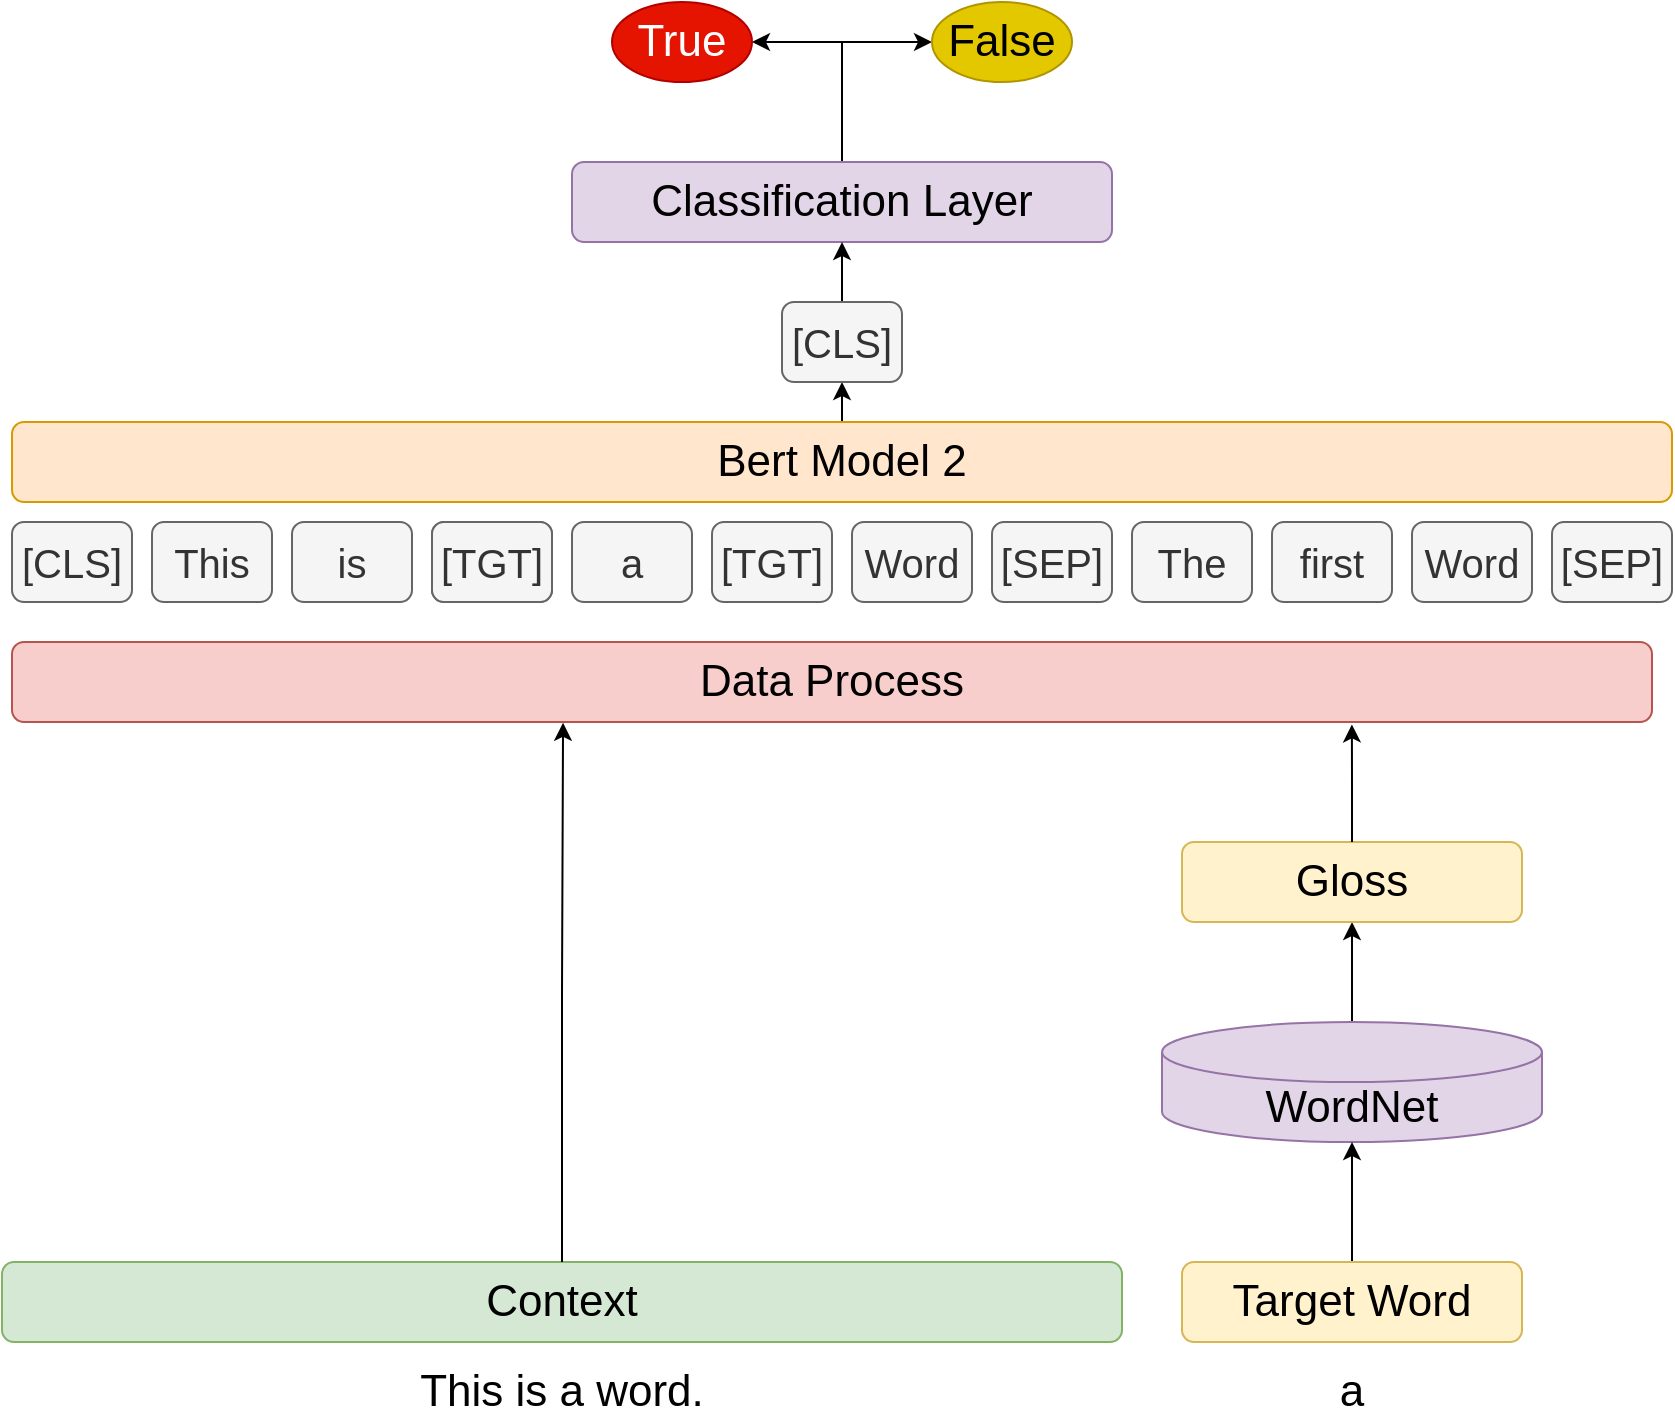 <mxfile version="22.1.7" type="github">
  <diagram name="第 1 页" id="cvJg5r2_bGF5AAVTMP5e">
    <mxGraphModel dx="1050" dy="1703" grid="1" gridSize="10" guides="1" tooltips="1" connect="1" arrows="1" fold="1" page="1" pageScale="1" pageWidth="827" pageHeight="1169" math="0" shadow="0">
      <root>
        <mxCell id="0" />
        <mxCell id="1" parent="0" />
        <mxCell id="7bbPv3pXGXziI5p-zt5V-1" value="&lt;font style=&quot;font-size: 22px;&quot;&gt;Context&lt;/font&gt;" style="rounded=1;whiteSpace=wrap;html=1;fillColor=#d5e8d4;strokeColor=#82b366;" vertex="1" parent="1">
          <mxGeometry x="175" y="510" width="560" height="40" as="geometry" />
        </mxCell>
        <mxCell id="7bbPv3pXGXziI5p-zt5V-44" style="edgeStyle=orthogonalEdgeStyle;rounded=0;orthogonalLoop=1;jettySize=auto;html=1;exitX=0.5;exitY=0;exitDx=0;exitDy=0;entryX=0.5;entryY=1;entryDx=0;entryDy=0;" edge="1" parent="1" source="7bbPv3pXGXziI5p-zt5V-2" target="7bbPv3pXGXziI5p-zt5V-42">
          <mxGeometry relative="1" as="geometry" />
        </mxCell>
        <mxCell id="7bbPv3pXGXziI5p-zt5V-2" value="&lt;font style=&quot;font-size: 22px;&quot;&gt;Bert Model 2&lt;/font&gt;" style="rounded=1;whiteSpace=wrap;html=1;fillColor=#ffe6cc;strokeColor=#d79b00;" vertex="1" parent="1">
          <mxGeometry x="180" y="90" width="830" height="40" as="geometry" />
        </mxCell>
        <mxCell id="7bbPv3pXGXziI5p-zt5V-8" value="" style="edgeStyle=orthogonalEdgeStyle;rounded=0;orthogonalLoop=1;jettySize=auto;html=1;" edge="1" parent="1" source="7bbPv3pXGXziI5p-zt5V-4" target="7bbPv3pXGXziI5p-zt5V-7">
          <mxGeometry relative="1" as="geometry" />
        </mxCell>
        <mxCell id="7bbPv3pXGXziI5p-zt5V-4" value="&lt;font style=&quot;font-size: 22px;&quot;&gt;WordNet&lt;/font&gt;" style="shape=cylinder3;whiteSpace=wrap;html=1;boundedLbl=1;backgroundOutline=1;size=15;fillColor=#e1d5e7;strokeColor=#9673a6;" vertex="1" parent="1">
          <mxGeometry x="755" y="390" width="190" height="60" as="geometry" />
        </mxCell>
        <mxCell id="7bbPv3pXGXziI5p-zt5V-5" value="" style="edgeStyle=orthogonalEdgeStyle;rounded=0;orthogonalLoop=1;jettySize=auto;html=1;" edge="1" parent="1" source="7bbPv3pXGXziI5p-zt5V-6" target="7bbPv3pXGXziI5p-zt5V-4">
          <mxGeometry relative="1" as="geometry" />
        </mxCell>
        <mxCell id="7bbPv3pXGXziI5p-zt5V-6" value="&lt;font style=&quot;font-size: 22px;&quot;&gt;Target Word&lt;/font&gt;" style="rounded=1;whiteSpace=wrap;html=1;fillColor=#fff2cc;strokeColor=#d6b656;" vertex="1" parent="1">
          <mxGeometry x="765" y="510" width="170" height="40" as="geometry" />
        </mxCell>
        <mxCell id="7bbPv3pXGXziI5p-zt5V-7" value="&lt;font style=&quot;font-size: 22px;&quot;&gt;Gloss&lt;/font&gt;" style="rounded=1;whiteSpace=wrap;html=1;fillColor=#fff2cc;strokeColor=#d6b656;" vertex="1" parent="1">
          <mxGeometry x="765" y="300" width="170" height="40" as="geometry" />
        </mxCell>
        <mxCell id="7bbPv3pXGXziI5p-zt5V-11" value="&lt;font style=&quot;font-size: 20px;&quot;&gt;[CLS]&lt;/font&gt;" style="rounded=1;whiteSpace=wrap;html=1;fillColor=#f5f5f5;fontColor=#333333;strokeColor=#666666;" vertex="1" parent="1">
          <mxGeometry x="180" y="140" width="60" height="40" as="geometry" />
        </mxCell>
        <mxCell id="7bbPv3pXGXziI5p-zt5V-12" value="&lt;font style=&quot;font-size: 20px;&quot;&gt;This&lt;/font&gt;" style="rounded=1;whiteSpace=wrap;html=1;fillColor=#f5f5f5;fontColor=#333333;strokeColor=#666666;" vertex="1" parent="1">
          <mxGeometry x="250" y="140" width="60" height="40" as="geometry" />
        </mxCell>
        <mxCell id="7bbPv3pXGXziI5p-zt5V-13" value="&lt;font style=&quot;font-size: 20px;&quot;&gt;is&lt;/font&gt;" style="rounded=1;whiteSpace=wrap;html=1;fillColor=#f5f5f5;fontColor=#333333;strokeColor=#666666;" vertex="1" parent="1">
          <mxGeometry x="320" y="140" width="60" height="40" as="geometry" />
        </mxCell>
        <mxCell id="7bbPv3pXGXziI5p-zt5V-14" value="&lt;font style=&quot;font-size: 20px;&quot;&gt;[TGT]&lt;/font&gt;" style="rounded=1;whiteSpace=wrap;html=1;fillColor=#f5f5f5;fontColor=#333333;strokeColor=#666666;" vertex="1" parent="1">
          <mxGeometry x="390" y="140" width="60" height="40" as="geometry" />
        </mxCell>
        <mxCell id="7bbPv3pXGXziI5p-zt5V-15" value="&lt;font style=&quot;font-size: 20px;&quot;&gt;a&lt;/font&gt;" style="rounded=1;whiteSpace=wrap;html=1;fillColor=#f5f5f5;fontColor=#333333;strokeColor=#666666;" vertex="1" parent="1">
          <mxGeometry x="460" y="140" width="60" height="40" as="geometry" />
        </mxCell>
        <mxCell id="7bbPv3pXGXziI5p-zt5V-16" value="&lt;font style=&quot;font-size: 20px;&quot;&gt;[TGT]&lt;/font&gt;" style="rounded=1;whiteSpace=wrap;html=1;fillColor=#f5f5f5;fontColor=#333333;strokeColor=#666666;" vertex="1" parent="1">
          <mxGeometry x="390" y="140" width="60" height="40" as="geometry" />
        </mxCell>
        <mxCell id="7bbPv3pXGXziI5p-zt5V-18" value="&lt;font style=&quot;font-size: 20px;&quot;&gt;[TGT]&lt;/font&gt;" style="rounded=1;whiteSpace=wrap;html=1;fillColor=#f5f5f5;fontColor=#333333;strokeColor=#666666;" vertex="1" parent="1">
          <mxGeometry x="530" y="140" width="60" height="40" as="geometry" />
        </mxCell>
        <mxCell id="7bbPv3pXGXziI5p-zt5V-19" value="&lt;font style=&quot;font-size: 20px;&quot;&gt;Word&lt;/font&gt;" style="rounded=1;whiteSpace=wrap;html=1;fillColor=#f5f5f5;fontColor=#333333;strokeColor=#666666;" vertex="1" parent="1">
          <mxGeometry x="600" y="140" width="60" height="40" as="geometry" />
        </mxCell>
        <mxCell id="7bbPv3pXGXziI5p-zt5V-20" value="&lt;span style=&quot;font-size: 20px;&quot;&gt;[SEP]&lt;/span&gt;" style="rounded=1;whiteSpace=wrap;html=1;fillColor=#f5f5f5;fontColor=#333333;strokeColor=#666666;" vertex="1" parent="1">
          <mxGeometry x="670" y="140" width="60" height="40" as="geometry" />
        </mxCell>
        <mxCell id="7bbPv3pXGXziI5p-zt5V-21" value="&lt;font style=&quot;font-size: 20px;&quot;&gt;The&lt;/font&gt;" style="rounded=1;whiteSpace=wrap;html=1;fillColor=#f5f5f5;fontColor=#333333;strokeColor=#666666;" vertex="1" parent="1">
          <mxGeometry x="740" y="140" width="60" height="40" as="geometry" />
        </mxCell>
        <mxCell id="7bbPv3pXGXziI5p-zt5V-22" value="&lt;font style=&quot;font-size: 20px;&quot;&gt;first&lt;/font&gt;" style="rounded=1;whiteSpace=wrap;html=1;fillColor=#f5f5f5;fontColor=#333333;strokeColor=#666666;" vertex="1" parent="1">
          <mxGeometry x="810" y="140" width="60" height="40" as="geometry" />
        </mxCell>
        <mxCell id="7bbPv3pXGXziI5p-zt5V-23" value="&lt;font style=&quot;font-size: 20px;&quot;&gt;Word&lt;/font&gt;" style="rounded=1;whiteSpace=wrap;html=1;fillColor=#f5f5f5;fontColor=#333333;strokeColor=#666666;" vertex="1" parent="1">
          <mxGeometry x="880" y="140" width="60" height="40" as="geometry" />
        </mxCell>
        <mxCell id="7bbPv3pXGXziI5p-zt5V-24" value="&lt;span style=&quot;font-size: 20px;&quot;&gt;[SEP]&lt;/span&gt;" style="rounded=1;whiteSpace=wrap;html=1;fillColor=#f5f5f5;fontColor=#333333;strokeColor=#666666;" vertex="1" parent="1">
          <mxGeometry x="950" y="140" width="60" height="40" as="geometry" />
        </mxCell>
        <mxCell id="7bbPv3pXGXziI5p-zt5V-35" value="&lt;font style=&quot;font-size: 22px;&quot;&gt;Data Process&lt;/font&gt;" style="rounded=1;whiteSpace=wrap;html=1;fillColor=#f8cecc;strokeColor=#b85450;" vertex="1" parent="1">
          <mxGeometry x="180" y="200" width="820" height="40" as="geometry" />
        </mxCell>
        <mxCell id="7bbPv3pXGXziI5p-zt5V-37" style="edgeStyle=orthogonalEdgeStyle;rounded=0;orthogonalLoop=1;jettySize=auto;html=1;exitX=0.5;exitY=0;exitDx=0;exitDy=0;entryX=0.336;entryY=1.01;entryDx=0;entryDy=0;entryPerimeter=0;" edge="1" parent="1" source="7bbPv3pXGXziI5p-zt5V-1" target="7bbPv3pXGXziI5p-zt5V-35">
          <mxGeometry relative="1" as="geometry" />
        </mxCell>
        <mxCell id="7bbPv3pXGXziI5p-zt5V-38" style="edgeStyle=orthogonalEdgeStyle;rounded=0;orthogonalLoop=1;jettySize=auto;html=1;exitX=0.5;exitY=0;exitDx=0;exitDy=0;entryX=0.817;entryY=1.03;entryDx=0;entryDy=0;entryPerimeter=0;" edge="1" parent="1" source="7bbPv3pXGXziI5p-zt5V-7" target="7bbPv3pXGXziI5p-zt5V-35">
          <mxGeometry relative="1" as="geometry" />
        </mxCell>
        <mxCell id="7bbPv3pXGXziI5p-zt5V-39" value="&lt;font style=&quot;font-size: 22px;&quot;&gt;This is a word.&lt;/font&gt;" style="text;html=1;strokeColor=none;fillColor=none;align=center;verticalAlign=middle;whiteSpace=wrap;rounded=0;" vertex="1" parent="1">
          <mxGeometry x="337" y="560" width="236" height="30" as="geometry" />
        </mxCell>
        <mxCell id="7bbPv3pXGXziI5p-zt5V-40" value="&lt;font style=&quot;font-size: 22px;&quot;&gt;a&lt;/font&gt;" style="text;html=1;strokeColor=none;fillColor=none;align=center;verticalAlign=middle;whiteSpace=wrap;rounded=0;" vertex="1" parent="1">
          <mxGeometry x="732" y="560" width="236" height="30" as="geometry" />
        </mxCell>
        <mxCell id="7bbPv3pXGXziI5p-zt5V-49" style="edgeStyle=orthogonalEdgeStyle;rounded=0;orthogonalLoop=1;jettySize=auto;html=1;exitX=0.5;exitY=0;exitDx=0;exitDy=0;entryX=1;entryY=0.5;entryDx=0;entryDy=0;" edge="1" parent="1" source="7bbPv3pXGXziI5p-zt5V-41" target="7bbPv3pXGXziI5p-zt5V-46">
          <mxGeometry relative="1" as="geometry" />
        </mxCell>
        <mxCell id="7bbPv3pXGXziI5p-zt5V-50" style="edgeStyle=orthogonalEdgeStyle;rounded=0;orthogonalLoop=1;jettySize=auto;html=1;exitX=0.5;exitY=0;exitDx=0;exitDy=0;entryX=0;entryY=0.5;entryDx=0;entryDy=0;" edge="1" parent="1" source="7bbPv3pXGXziI5p-zt5V-41" target="7bbPv3pXGXziI5p-zt5V-47">
          <mxGeometry relative="1" as="geometry" />
        </mxCell>
        <mxCell id="7bbPv3pXGXziI5p-zt5V-41" value="&lt;font style=&quot;font-size: 22px;&quot;&gt;Classification Layer&lt;/font&gt;" style="rounded=1;whiteSpace=wrap;html=1;fillColor=#e1d5e7;strokeColor=#9673a6;" vertex="1" parent="1">
          <mxGeometry x="460" y="-40" width="270" height="40" as="geometry" />
        </mxCell>
        <mxCell id="7bbPv3pXGXziI5p-zt5V-45" value="" style="edgeStyle=orthogonalEdgeStyle;rounded=0;orthogonalLoop=1;jettySize=auto;html=1;" edge="1" parent="1" source="7bbPv3pXGXziI5p-zt5V-42" target="7bbPv3pXGXziI5p-zt5V-41">
          <mxGeometry relative="1" as="geometry" />
        </mxCell>
        <mxCell id="7bbPv3pXGXziI5p-zt5V-42" value="&lt;font style=&quot;font-size: 20px;&quot;&gt;[CLS]&lt;/font&gt;" style="rounded=1;whiteSpace=wrap;html=1;fillColor=#f5f5f5;fontColor=#333333;strokeColor=#666666;" vertex="1" parent="1">
          <mxGeometry x="565" y="30" width="60" height="40" as="geometry" />
        </mxCell>
        <mxCell id="7bbPv3pXGXziI5p-zt5V-46" value="&lt;font style=&quot;font-size: 22px;&quot;&gt;True&lt;/font&gt;" style="ellipse;whiteSpace=wrap;html=1;fillColor=#e51400;fontColor=#ffffff;strokeColor=#B20000;" vertex="1" parent="1">
          <mxGeometry x="480" y="-120" width="70" height="40" as="geometry" />
        </mxCell>
        <mxCell id="7bbPv3pXGXziI5p-zt5V-47" value="&lt;font style=&quot;font-size: 22px;&quot;&gt;False&lt;/font&gt;" style="ellipse;whiteSpace=wrap;html=1;fillColor=#e3c800;fontColor=#000000;strokeColor=#B09500;" vertex="1" parent="1">
          <mxGeometry x="640" y="-120" width="70" height="40" as="geometry" />
        </mxCell>
      </root>
    </mxGraphModel>
  </diagram>
</mxfile>
